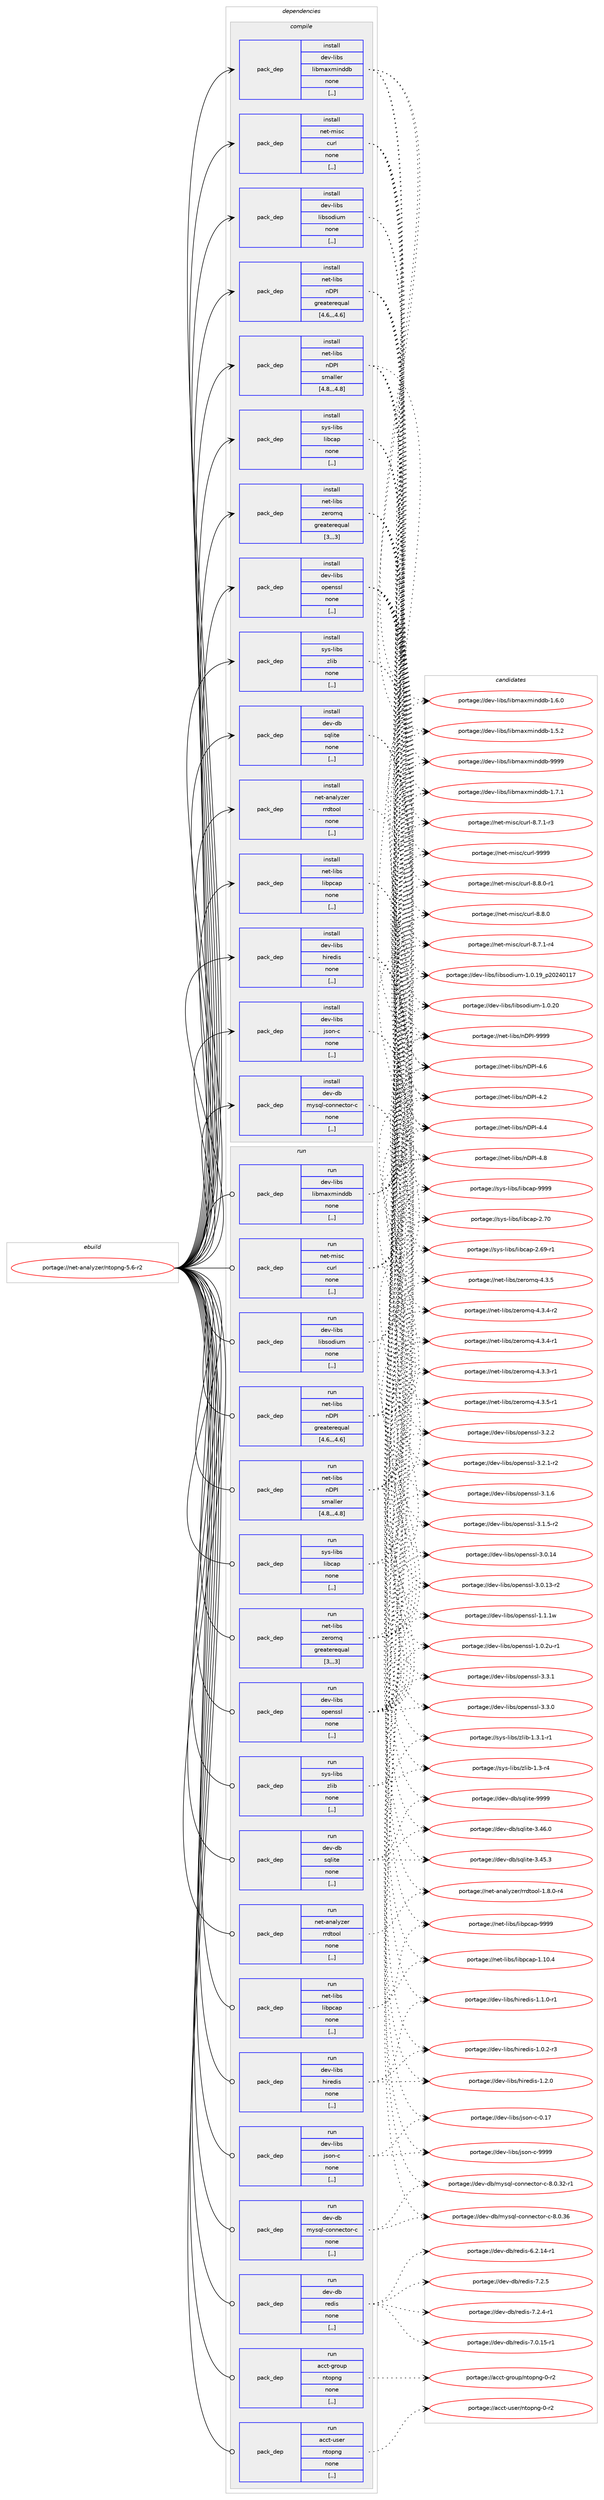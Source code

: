 digraph prolog {

# *************
# Graph options
# *************

newrank=true;
concentrate=true;
compound=true;
graph [rankdir=LR,fontname=Helvetica,fontsize=10,ranksep=1.5];#, ranksep=2.5, nodesep=0.2];
edge  [arrowhead=vee];
node  [fontname=Helvetica,fontsize=10];

# **********
# The ebuild
# **********

subgraph cluster_leftcol {
color=gray;
label=<<i>ebuild</i>>;
id [label="portage://net-analyzer/ntopng-5.6-r2", color=red, width=4, href="../net-analyzer/ntopng-5.6-r2.svg"];
}

# ****************
# The dependencies
# ****************

subgraph cluster_midcol {
color=gray;
label=<<i>dependencies</i>>;
subgraph cluster_compile {
fillcolor="#eeeeee";
style=filled;
label=<<i>compile</i>>;
subgraph pack249437 {
dependency339723 [label=<<TABLE BORDER="0" CELLBORDER="1" CELLSPACING="0" CELLPADDING="4" WIDTH="220"><TR><TD ROWSPAN="6" CELLPADDING="30">pack_dep</TD></TR><TR><TD WIDTH="110">install</TD></TR><TR><TD>dev-db</TD></TR><TR><TD>mysql-connector-c</TD></TR><TR><TD>none</TD></TR><TR><TD>[,,]</TD></TR></TABLE>>, shape=none, color=blue];
}
id:e -> dependency339723:w [weight=20,style="solid",arrowhead="vee"];
subgraph pack249438 {
dependency339724 [label=<<TABLE BORDER="0" CELLBORDER="1" CELLSPACING="0" CELLPADDING="4" WIDTH="220"><TR><TD ROWSPAN="6" CELLPADDING="30">pack_dep</TD></TR><TR><TD WIDTH="110">install</TD></TR><TR><TD>dev-db</TD></TR><TR><TD>sqlite</TD></TR><TR><TD>none</TD></TR><TR><TD>[,,]</TD></TR></TABLE>>, shape=none, color=blue];
}
id:e -> dependency339724:w [weight=20,style="solid",arrowhead="vee"];
subgraph pack249439 {
dependency339725 [label=<<TABLE BORDER="0" CELLBORDER="1" CELLSPACING="0" CELLPADDING="4" WIDTH="220"><TR><TD ROWSPAN="6" CELLPADDING="30">pack_dep</TD></TR><TR><TD WIDTH="110">install</TD></TR><TR><TD>dev-libs</TD></TR><TR><TD>hiredis</TD></TR><TR><TD>none</TD></TR><TR><TD>[,,]</TD></TR></TABLE>>, shape=none, color=blue];
}
id:e -> dependency339725:w [weight=20,style="solid",arrowhead="vee"];
subgraph pack249440 {
dependency339726 [label=<<TABLE BORDER="0" CELLBORDER="1" CELLSPACING="0" CELLPADDING="4" WIDTH="220"><TR><TD ROWSPAN="6" CELLPADDING="30">pack_dep</TD></TR><TR><TD WIDTH="110">install</TD></TR><TR><TD>dev-libs</TD></TR><TR><TD>json-c</TD></TR><TR><TD>none</TD></TR><TR><TD>[,,]</TD></TR></TABLE>>, shape=none, color=blue];
}
id:e -> dependency339726:w [weight=20,style="solid",arrowhead="vee"];
subgraph pack249441 {
dependency339727 [label=<<TABLE BORDER="0" CELLBORDER="1" CELLSPACING="0" CELLPADDING="4" WIDTH="220"><TR><TD ROWSPAN="6" CELLPADDING="30">pack_dep</TD></TR><TR><TD WIDTH="110">install</TD></TR><TR><TD>dev-libs</TD></TR><TR><TD>libmaxminddb</TD></TR><TR><TD>none</TD></TR><TR><TD>[,,]</TD></TR></TABLE>>, shape=none, color=blue];
}
id:e -> dependency339727:w [weight=20,style="solid",arrowhead="vee"];
subgraph pack249442 {
dependency339728 [label=<<TABLE BORDER="0" CELLBORDER="1" CELLSPACING="0" CELLPADDING="4" WIDTH="220"><TR><TD ROWSPAN="6" CELLPADDING="30">pack_dep</TD></TR><TR><TD WIDTH="110">install</TD></TR><TR><TD>dev-libs</TD></TR><TR><TD>libsodium</TD></TR><TR><TD>none</TD></TR><TR><TD>[,,]</TD></TR></TABLE>>, shape=none, color=blue];
}
id:e -> dependency339728:w [weight=20,style="solid",arrowhead="vee"];
subgraph pack249443 {
dependency339729 [label=<<TABLE BORDER="0" CELLBORDER="1" CELLSPACING="0" CELLPADDING="4" WIDTH="220"><TR><TD ROWSPAN="6" CELLPADDING="30">pack_dep</TD></TR><TR><TD WIDTH="110">install</TD></TR><TR><TD>dev-libs</TD></TR><TR><TD>openssl</TD></TR><TR><TD>none</TD></TR><TR><TD>[,,]</TD></TR></TABLE>>, shape=none, color=blue];
}
id:e -> dependency339729:w [weight=20,style="solid",arrowhead="vee"];
subgraph pack249444 {
dependency339730 [label=<<TABLE BORDER="0" CELLBORDER="1" CELLSPACING="0" CELLPADDING="4" WIDTH="220"><TR><TD ROWSPAN="6" CELLPADDING="30">pack_dep</TD></TR><TR><TD WIDTH="110">install</TD></TR><TR><TD>net-analyzer</TD></TR><TR><TD>rrdtool</TD></TR><TR><TD>none</TD></TR><TR><TD>[,,]</TD></TR></TABLE>>, shape=none, color=blue];
}
id:e -> dependency339730:w [weight=20,style="solid",arrowhead="vee"];
subgraph pack249445 {
dependency339731 [label=<<TABLE BORDER="0" CELLBORDER="1" CELLSPACING="0" CELLPADDING="4" WIDTH="220"><TR><TD ROWSPAN="6" CELLPADDING="30">pack_dep</TD></TR><TR><TD WIDTH="110">install</TD></TR><TR><TD>net-libs</TD></TR><TR><TD>libpcap</TD></TR><TR><TD>none</TD></TR><TR><TD>[,,]</TD></TR></TABLE>>, shape=none, color=blue];
}
id:e -> dependency339731:w [weight=20,style="solid",arrowhead="vee"];
subgraph pack249446 {
dependency339732 [label=<<TABLE BORDER="0" CELLBORDER="1" CELLSPACING="0" CELLPADDING="4" WIDTH="220"><TR><TD ROWSPAN="6" CELLPADDING="30">pack_dep</TD></TR><TR><TD WIDTH="110">install</TD></TR><TR><TD>net-libs</TD></TR><TR><TD>nDPI</TD></TR><TR><TD>greaterequal</TD></TR><TR><TD>[4.6,,,4.6]</TD></TR></TABLE>>, shape=none, color=blue];
}
id:e -> dependency339732:w [weight=20,style="solid",arrowhead="vee"];
subgraph pack249447 {
dependency339733 [label=<<TABLE BORDER="0" CELLBORDER="1" CELLSPACING="0" CELLPADDING="4" WIDTH="220"><TR><TD ROWSPAN="6" CELLPADDING="30">pack_dep</TD></TR><TR><TD WIDTH="110">install</TD></TR><TR><TD>net-libs</TD></TR><TR><TD>nDPI</TD></TR><TR><TD>smaller</TD></TR><TR><TD>[4.8,,,4.8]</TD></TR></TABLE>>, shape=none, color=blue];
}
id:e -> dependency339733:w [weight=20,style="solid",arrowhead="vee"];
subgraph pack249448 {
dependency339734 [label=<<TABLE BORDER="0" CELLBORDER="1" CELLSPACING="0" CELLPADDING="4" WIDTH="220"><TR><TD ROWSPAN="6" CELLPADDING="30">pack_dep</TD></TR><TR><TD WIDTH="110">install</TD></TR><TR><TD>net-libs</TD></TR><TR><TD>zeromq</TD></TR><TR><TD>greaterequal</TD></TR><TR><TD>[3,,,3]</TD></TR></TABLE>>, shape=none, color=blue];
}
id:e -> dependency339734:w [weight=20,style="solid",arrowhead="vee"];
subgraph pack249449 {
dependency339735 [label=<<TABLE BORDER="0" CELLBORDER="1" CELLSPACING="0" CELLPADDING="4" WIDTH="220"><TR><TD ROWSPAN="6" CELLPADDING="30">pack_dep</TD></TR><TR><TD WIDTH="110">install</TD></TR><TR><TD>net-misc</TD></TR><TR><TD>curl</TD></TR><TR><TD>none</TD></TR><TR><TD>[,,]</TD></TR></TABLE>>, shape=none, color=blue];
}
id:e -> dependency339735:w [weight=20,style="solid",arrowhead="vee"];
subgraph pack249450 {
dependency339736 [label=<<TABLE BORDER="0" CELLBORDER="1" CELLSPACING="0" CELLPADDING="4" WIDTH="220"><TR><TD ROWSPAN="6" CELLPADDING="30">pack_dep</TD></TR><TR><TD WIDTH="110">install</TD></TR><TR><TD>sys-libs</TD></TR><TR><TD>libcap</TD></TR><TR><TD>none</TD></TR><TR><TD>[,,]</TD></TR></TABLE>>, shape=none, color=blue];
}
id:e -> dependency339736:w [weight=20,style="solid",arrowhead="vee"];
subgraph pack249451 {
dependency339737 [label=<<TABLE BORDER="0" CELLBORDER="1" CELLSPACING="0" CELLPADDING="4" WIDTH="220"><TR><TD ROWSPAN="6" CELLPADDING="30">pack_dep</TD></TR><TR><TD WIDTH="110">install</TD></TR><TR><TD>sys-libs</TD></TR><TR><TD>zlib</TD></TR><TR><TD>none</TD></TR><TR><TD>[,,]</TD></TR></TABLE>>, shape=none, color=blue];
}
id:e -> dependency339737:w [weight=20,style="solid",arrowhead="vee"];
}
subgraph cluster_compileandrun {
fillcolor="#eeeeee";
style=filled;
label=<<i>compile and run</i>>;
}
subgraph cluster_run {
fillcolor="#eeeeee";
style=filled;
label=<<i>run</i>>;
subgraph pack249452 {
dependency339738 [label=<<TABLE BORDER="0" CELLBORDER="1" CELLSPACING="0" CELLPADDING="4" WIDTH="220"><TR><TD ROWSPAN="6" CELLPADDING="30">pack_dep</TD></TR><TR><TD WIDTH="110">run</TD></TR><TR><TD>acct-group</TD></TR><TR><TD>ntopng</TD></TR><TR><TD>none</TD></TR><TR><TD>[,,]</TD></TR></TABLE>>, shape=none, color=blue];
}
id:e -> dependency339738:w [weight=20,style="solid",arrowhead="odot"];
subgraph pack249453 {
dependency339739 [label=<<TABLE BORDER="0" CELLBORDER="1" CELLSPACING="0" CELLPADDING="4" WIDTH="220"><TR><TD ROWSPAN="6" CELLPADDING="30">pack_dep</TD></TR><TR><TD WIDTH="110">run</TD></TR><TR><TD>acct-user</TD></TR><TR><TD>ntopng</TD></TR><TR><TD>none</TD></TR><TR><TD>[,,]</TD></TR></TABLE>>, shape=none, color=blue];
}
id:e -> dependency339739:w [weight=20,style="solid",arrowhead="odot"];
subgraph pack249454 {
dependency339740 [label=<<TABLE BORDER="0" CELLBORDER="1" CELLSPACING="0" CELLPADDING="4" WIDTH="220"><TR><TD ROWSPAN="6" CELLPADDING="30">pack_dep</TD></TR><TR><TD WIDTH="110">run</TD></TR><TR><TD>dev-db</TD></TR><TR><TD>mysql-connector-c</TD></TR><TR><TD>none</TD></TR><TR><TD>[,,]</TD></TR></TABLE>>, shape=none, color=blue];
}
id:e -> dependency339740:w [weight=20,style="solid",arrowhead="odot"];
subgraph pack249455 {
dependency339741 [label=<<TABLE BORDER="0" CELLBORDER="1" CELLSPACING="0" CELLPADDING="4" WIDTH="220"><TR><TD ROWSPAN="6" CELLPADDING="30">pack_dep</TD></TR><TR><TD WIDTH="110">run</TD></TR><TR><TD>dev-db</TD></TR><TR><TD>redis</TD></TR><TR><TD>none</TD></TR><TR><TD>[,,]</TD></TR></TABLE>>, shape=none, color=blue];
}
id:e -> dependency339741:w [weight=20,style="solid",arrowhead="odot"];
subgraph pack249456 {
dependency339742 [label=<<TABLE BORDER="0" CELLBORDER="1" CELLSPACING="0" CELLPADDING="4" WIDTH="220"><TR><TD ROWSPAN="6" CELLPADDING="30">pack_dep</TD></TR><TR><TD WIDTH="110">run</TD></TR><TR><TD>dev-db</TD></TR><TR><TD>sqlite</TD></TR><TR><TD>none</TD></TR><TR><TD>[,,]</TD></TR></TABLE>>, shape=none, color=blue];
}
id:e -> dependency339742:w [weight=20,style="solid",arrowhead="odot"];
subgraph pack249457 {
dependency339743 [label=<<TABLE BORDER="0" CELLBORDER="1" CELLSPACING="0" CELLPADDING="4" WIDTH="220"><TR><TD ROWSPAN="6" CELLPADDING="30">pack_dep</TD></TR><TR><TD WIDTH="110">run</TD></TR><TR><TD>dev-libs</TD></TR><TR><TD>hiredis</TD></TR><TR><TD>none</TD></TR><TR><TD>[,,]</TD></TR></TABLE>>, shape=none, color=blue];
}
id:e -> dependency339743:w [weight=20,style="solid",arrowhead="odot"];
subgraph pack249458 {
dependency339744 [label=<<TABLE BORDER="0" CELLBORDER="1" CELLSPACING="0" CELLPADDING="4" WIDTH="220"><TR><TD ROWSPAN="6" CELLPADDING="30">pack_dep</TD></TR><TR><TD WIDTH="110">run</TD></TR><TR><TD>dev-libs</TD></TR><TR><TD>json-c</TD></TR><TR><TD>none</TD></TR><TR><TD>[,,]</TD></TR></TABLE>>, shape=none, color=blue];
}
id:e -> dependency339744:w [weight=20,style="solid",arrowhead="odot"];
subgraph pack249459 {
dependency339745 [label=<<TABLE BORDER="0" CELLBORDER="1" CELLSPACING="0" CELLPADDING="4" WIDTH="220"><TR><TD ROWSPAN="6" CELLPADDING="30">pack_dep</TD></TR><TR><TD WIDTH="110">run</TD></TR><TR><TD>dev-libs</TD></TR><TR><TD>libmaxminddb</TD></TR><TR><TD>none</TD></TR><TR><TD>[,,]</TD></TR></TABLE>>, shape=none, color=blue];
}
id:e -> dependency339745:w [weight=20,style="solid",arrowhead="odot"];
subgraph pack249460 {
dependency339746 [label=<<TABLE BORDER="0" CELLBORDER="1" CELLSPACING="0" CELLPADDING="4" WIDTH="220"><TR><TD ROWSPAN="6" CELLPADDING="30">pack_dep</TD></TR><TR><TD WIDTH="110">run</TD></TR><TR><TD>dev-libs</TD></TR><TR><TD>libsodium</TD></TR><TR><TD>none</TD></TR><TR><TD>[,,]</TD></TR></TABLE>>, shape=none, color=blue];
}
id:e -> dependency339746:w [weight=20,style="solid",arrowhead="odot"];
subgraph pack249461 {
dependency339747 [label=<<TABLE BORDER="0" CELLBORDER="1" CELLSPACING="0" CELLPADDING="4" WIDTH="220"><TR><TD ROWSPAN="6" CELLPADDING="30">pack_dep</TD></TR><TR><TD WIDTH="110">run</TD></TR><TR><TD>dev-libs</TD></TR><TR><TD>openssl</TD></TR><TR><TD>none</TD></TR><TR><TD>[,,]</TD></TR></TABLE>>, shape=none, color=blue];
}
id:e -> dependency339747:w [weight=20,style="solid",arrowhead="odot"];
subgraph pack249462 {
dependency339748 [label=<<TABLE BORDER="0" CELLBORDER="1" CELLSPACING="0" CELLPADDING="4" WIDTH="220"><TR><TD ROWSPAN="6" CELLPADDING="30">pack_dep</TD></TR><TR><TD WIDTH="110">run</TD></TR><TR><TD>net-analyzer</TD></TR><TR><TD>rrdtool</TD></TR><TR><TD>none</TD></TR><TR><TD>[,,]</TD></TR></TABLE>>, shape=none, color=blue];
}
id:e -> dependency339748:w [weight=20,style="solid",arrowhead="odot"];
subgraph pack249463 {
dependency339749 [label=<<TABLE BORDER="0" CELLBORDER="1" CELLSPACING="0" CELLPADDING="4" WIDTH="220"><TR><TD ROWSPAN="6" CELLPADDING="30">pack_dep</TD></TR><TR><TD WIDTH="110">run</TD></TR><TR><TD>net-libs</TD></TR><TR><TD>libpcap</TD></TR><TR><TD>none</TD></TR><TR><TD>[,,]</TD></TR></TABLE>>, shape=none, color=blue];
}
id:e -> dependency339749:w [weight=20,style="solid",arrowhead="odot"];
subgraph pack249464 {
dependency339750 [label=<<TABLE BORDER="0" CELLBORDER="1" CELLSPACING="0" CELLPADDING="4" WIDTH="220"><TR><TD ROWSPAN="6" CELLPADDING="30">pack_dep</TD></TR><TR><TD WIDTH="110">run</TD></TR><TR><TD>net-libs</TD></TR><TR><TD>nDPI</TD></TR><TR><TD>greaterequal</TD></TR><TR><TD>[4.6,,,4.6]</TD></TR></TABLE>>, shape=none, color=blue];
}
id:e -> dependency339750:w [weight=20,style="solid",arrowhead="odot"];
subgraph pack249465 {
dependency339751 [label=<<TABLE BORDER="0" CELLBORDER="1" CELLSPACING="0" CELLPADDING="4" WIDTH="220"><TR><TD ROWSPAN="6" CELLPADDING="30">pack_dep</TD></TR><TR><TD WIDTH="110">run</TD></TR><TR><TD>net-libs</TD></TR><TR><TD>nDPI</TD></TR><TR><TD>smaller</TD></TR><TR><TD>[4.8,,,4.8]</TD></TR></TABLE>>, shape=none, color=blue];
}
id:e -> dependency339751:w [weight=20,style="solid",arrowhead="odot"];
subgraph pack249466 {
dependency339752 [label=<<TABLE BORDER="0" CELLBORDER="1" CELLSPACING="0" CELLPADDING="4" WIDTH="220"><TR><TD ROWSPAN="6" CELLPADDING="30">pack_dep</TD></TR><TR><TD WIDTH="110">run</TD></TR><TR><TD>net-libs</TD></TR><TR><TD>zeromq</TD></TR><TR><TD>greaterequal</TD></TR><TR><TD>[3,,,3]</TD></TR></TABLE>>, shape=none, color=blue];
}
id:e -> dependency339752:w [weight=20,style="solid",arrowhead="odot"];
subgraph pack249467 {
dependency339753 [label=<<TABLE BORDER="0" CELLBORDER="1" CELLSPACING="0" CELLPADDING="4" WIDTH="220"><TR><TD ROWSPAN="6" CELLPADDING="30">pack_dep</TD></TR><TR><TD WIDTH="110">run</TD></TR><TR><TD>net-misc</TD></TR><TR><TD>curl</TD></TR><TR><TD>none</TD></TR><TR><TD>[,,]</TD></TR></TABLE>>, shape=none, color=blue];
}
id:e -> dependency339753:w [weight=20,style="solid",arrowhead="odot"];
subgraph pack249468 {
dependency339754 [label=<<TABLE BORDER="0" CELLBORDER="1" CELLSPACING="0" CELLPADDING="4" WIDTH="220"><TR><TD ROWSPAN="6" CELLPADDING="30">pack_dep</TD></TR><TR><TD WIDTH="110">run</TD></TR><TR><TD>sys-libs</TD></TR><TR><TD>libcap</TD></TR><TR><TD>none</TD></TR><TR><TD>[,,]</TD></TR></TABLE>>, shape=none, color=blue];
}
id:e -> dependency339754:w [weight=20,style="solid",arrowhead="odot"];
subgraph pack249469 {
dependency339755 [label=<<TABLE BORDER="0" CELLBORDER="1" CELLSPACING="0" CELLPADDING="4" WIDTH="220"><TR><TD ROWSPAN="6" CELLPADDING="30">pack_dep</TD></TR><TR><TD WIDTH="110">run</TD></TR><TR><TD>sys-libs</TD></TR><TR><TD>zlib</TD></TR><TR><TD>none</TD></TR><TR><TD>[,,]</TD></TR></TABLE>>, shape=none, color=blue];
}
id:e -> dependency339755:w [weight=20,style="solid",arrowhead="odot"];
}
}

# **************
# The candidates
# **************

subgraph cluster_choices {
rank=same;
color=gray;
label=<<i>candidates</i>>;

subgraph choice249437 {
color=black;
nodesep=1;
choice100101118451009847109121115113108459911111011010199116111114459945564648465154 [label="portage://dev-db/mysql-connector-c-8.0.36", color=red, width=4,href="../dev-db/mysql-connector-c-8.0.36.svg"];
choice1001011184510098471091211151131084599111110110101991161111144599455646484651504511449 [label="portage://dev-db/mysql-connector-c-8.0.32-r1", color=red, width=4,href="../dev-db/mysql-connector-c-8.0.32-r1.svg"];
dependency339723:e -> choice100101118451009847109121115113108459911111011010199116111114459945564648465154:w [style=dotted,weight="100"];
dependency339723:e -> choice1001011184510098471091211151131084599111110110101991161111144599455646484651504511449:w [style=dotted,weight="100"];
}
subgraph choice249438 {
color=black;
nodesep=1;
choice1001011184510098471151131081051161014557575757 [label="portage://dev-db/sqlite-9999", color=red, width=4,href="../dev-db/sqlite-9999.svg"];
choice10010111845100984711511310810511610145514652544648 [label="portage://dev-db/sqlite-3.46.0", color=red, width=4,href="../dev-db/sqlite-3.46.0.svg"];
choice10010111845100984711511310810511610145514652534651 [label="portage://dev-db/sqlite-3.45.3", color=red, width=4,href="../dev-db/sqlite-3.45.3.svg"];
dependency339724:e -> choice1001011184510098471151131081051161014557575757:w [style=dotted,weight="100"];
dependency339724:e -> choice10010111845100984711511310810511610145514652544648:w [style=dotted,weight="100"];
dependency339724:e -> choice10010111845100984711511310810511610145514652534651:w [style=dotted,weight="100"];
}
subgraph choice249439 {
color=black;
nodesep=1;
choice100101118451081059811547104105114101100105115454946504648 [label="portage://dev-libs/hiredis-1.2.0", color=red, width=4,href="../dev-libs/hiredis-1.2.0.svg"];
choice1001011184510810598115471041051141011001051154549464946484511449 [label="portage://dev-libs/hiredis-1.1.0-r1", color=red, width=4,href="../dev-libs/hiredis-1.1.0-r1.svg"];
choice1001011184510810598115471041051141011001051154549464846504511451 [label="portage://dev-libs/hiredis-1.0.2-r3", color=red, width=4,href="../dev-libs/hiredis-1.0.2-r3.svg"];
dependency339725:e -> choice100101118451081059811547104105114101100105115454946504648:w [style=dotted,weight="100"];
dependency339725:e -> choice1001011184510810598115471041051141011001051154549464946484511449:w [style=dotted,weight="100"];
dependency339725:e -> choice1001011184510810598115471041051141011001051154549464846504511451:w [style=dotted,weight="100"];
}
subgraph choice249440 {
color=black;
nodesep=1;
choice10010111845108105981154710611511111045994557575757 [label="portage://dev-libs/json-c-9999", color=red, width=4,href="../dev-libs/json-c-9999.svg"];
choice10010111845108105981154710611511111045994548464955 [label="portage://dev-libs/json-c-0.17", color=red, width=4,href="../dev-libs/json-c-0.17.svg"];
dependency339726:e -> choice10010111845108105981154710611511111045994557575757:w [style=dotted,weight="100"];
dependency339726:e -> choice10010111845108105981154710611511111045994548464955:w [style=dotted,weight="100"];
}
subgraph choice249441 {
color=black;
nodesep=1;
choice1001011184510810598115471081059810997120109105110100100984557575757 [label="portage://dev-libs/libmaxminddb-9999", color=red, width=4,href="../dev-libs/libmaxminddb-9999.svg"];
choice100101118451081059811547108105981099712010910511010010098454946554649 [label="portage://dev-libs/libmaxminddb-1.7.1", color=red, width=4,href="../dev-libs/libmaxminddb-1.7.1.svg"];
choice100101118451081059811547108105981099712010910511010010098454946544648 [label="portage://dev-libs/libmaxminddb-1.6.0", color=red, width=4,href="../dev-libs/libmaxminddb-1.6.0.svg"];
choice100101118451081059811547108105981099712010910511010010098454946534650 [label="portage://dev-libs/libmaxminddb-1.5.2", color=red, width=4,href="../dev-libs/libmaxminddb-1.5.2.svg"];
dependency339727:e -> choice1001011184510810598115471081059810997120109105110100100984557575757:w [style=dotted,weight="100"];
dependency339727:e -> choice100101118451081059811547108105981099712010910511010010098454946554649:w [style=dotted,weight="100"];
dependency339727:e -> choice100101118451081059811547108105981099712010910511010010098454946544648:w [style=dotted,weight="100"];
dependency339727:e -> choice100101118451081059811547108105981099712010910511010010098454946534650:w [style=dotted,weight="100"];
}
subgraph choice249442 {
color=black;
nodesep=1;
choice1001011184510810598115471081059811511110010511710945494648465048 [label="portage://dev-libs/libsodium-1.0.20", color=red, width=4,href="../dev-libs/libsodium-1.0.20.svg"];
choice1001011184510810598115471081059811511110010511710945494648464957951125048505248494955 [label="portage://dev-libs/libsodium-1.0.19_p20240117", color=red, width=4,href="../dev-libs/libsodium-1.0.19_p20240117.svg"];
dependency339728:e -> choice1001011184510810598115471081059811511110010511710945494648465048:w [style=dotted,weight="100"];
dependency339728:e -> choice1001011184510810598115471081059811511110010511710945494648464957951125048505248494955:w [style=dotted,weight="100"];
}
subgraph choice249443 {
color=black;
nodesep=1;
choice100101118451081059811547111112101110115115108455146514649 [label="portage://dev-libs/openssl-3.3.1", color=red, width=4,href="../dev-libs/openssl-3.3.1.svg"];
choice100101118451081059811547111112101110115115108455146514648 [label="portage://dev-libs/openssl-3.3.0", color=red, width=4,href="../dev-libs/openssl-3.3.0.svg"];
choice100101118451081059811547111112101110115115108455146504650 [label="portage://dev-libs/openssl-3.2.2", color=red, width=4,href="../dev-libs/openssl-3.2.2.svg"];
choice1001011184510810598115471111121011101151151084551465046494511450 [label="portage://dev-libs/openssl-3.2.1-r2", color=red, width=4,href="../dev-libs/openssl-3.2.1-r2.svg"];
choice100101118451081059811547111112101110115115108455146494654 [label="portage://dev-libs/openssl-3.1.6", color=red, width=4,href="../dev-libs/openssl-3.1.6.svg"];
choice1001011184510810598115471111121011101151151084551464946534511450 [label="portage://dev-libs/openssl-3.1.5-r2", color=red, width=4,href="../dev-libs/openssl-3.1.5-r2.svg"];
choice10010111845108105981154711111210111011511510845514648464952 [label="portage://dev-libs/openssl-3.0.14", color=red, width=4,href="../dev-libs/openssl-3.0.14.svg"];
choice100101118451081059811547111112101110115115108455146484649514511450 [label="portage://dev-libs/openssl-3.0.13-r2", color=red, width=4,href="../dev-libs/openssl-3.0.13-r2.svg"];
choice100101118451081059811547111112101110115115108454946494649119 [label="portage://dev-libs/openssl-1.1.1w", color=red, width=4,href="../dev-libs/openssl-1.1.1w.svg"];
choice1001011184510810598115471111121011101151151084549464846501174511449 [label="portage://dev-libs/openssl-1.0.2u-r1", color=red, width=4,href="../dev-libs/openssl-1.0.2u-r1.svg"];
dependency339729:e -> choice100101118451081059811547111112101110115115108455146514649:w [style=dotted,weight="100"];
dependency339729:e -> choice100101118451081059811547111112101110115115108455146514648:w [style=dotted,weight="100"];
dependency339729:e -> choice100101118451081059811547111112101110115115108455146504650:w [style=dotted,weight="100"];
dependency339729:e -> choice1001011184510810598115471111121011101151151084551465046494511450:w [style=dotted,weight="100"];
dependency339729:e -> choice100101118451081059811547111112101110115115108455146494654:w [style=dotted,weight="100"];
dependency339729:e -> choice1001011184510810598115471111121011101151151084551464946534511450:w [style=dotted,weight="100"];
dependency339729:e -> choice10010111845108105981154711111210111011511510845514648464952:w [style=dotted,weight="100"];
dependency339729:e -> choice100101118451081059811547111112101110115115108455146484649514511450:w [style=dotted,weight="100"];
dependency339729:e -> choice100101118451081059811547111112101110115115108454946494649119:w [style=dotted,weight="100"];
dependency339729:e -> choice1001011184510810598115471111121011101151151084549464846501174511449:w [style=dotted,weight="100"];
}
subgraph choice249444 {
color=black;
nodesep=1;
choice110101116459711097108121122101114471141141001161111111084549465646484511452 [label="portage://net-analyzer/rrdtool-1.8.0-r4", color=red, width=4,href="../net-analyzer/rrdtool-1.8.0-r4.svg"];
dependency339730:e -> choice110101116459711097108121122101114471141141001161111111084549465646484511452:w [style=dotted,weight="100"];
}
subgraph choice249445 {
color=black;
nodesep=1;
choice1101011164510810598115471081059811299971124557575757 [label="portage://net-libs/libpcap-9999", color=red, width=4,href="../net-libs/libpcap-9999.svg"];
choice11010111645108105981154710810598112999711245494649484652 [label="portage://net-libs/libpcap-1.10.4", color=red, width=4,href="../net-libs/libpcap-1.10.4.svg"];
dependency339731:e -> choice1101011164510810598115471081059811299971124557575757:w [style=dotted,weight="100"];
dependency339731:e -> choice11010111645108105981154710810598112999711245494649484652:w [style=dotted,weight="100"];
}
subgraph choice249446 {
color=black;
nodesep=1;
choice1101011164510810598115471106880734557575757 [label="portage://net-libs/nDPI-9999", color=red, width=4,href="../net-libs/nDPI-9999.svg"];
choice11010111645108105981154711068807345524656 [label="portage://net-libs/nDPI-4.8", color=red, width=4,href="../net-libs/nDPI-4.8.svg"];
choice11010111645108105981154711068807345524654 [label="portage://net-libs/nDPI-4.6", color=red, width=4,href="../net-libs/nDPI-4.6.svg"];
choice11010111645108105981154711068807345524652 [label="portage://net-libs/nDPI-4.4", color=red, width=4,href="../net-libs/nDPI-4.4.svg"];
choice11010111645108105981154711068807345524650 [label="portage://net-libs/nDPI-4.2", color=red, width=4,href="../net-libs/nDPI-4.2.svg"];
dependency339732:e -> choice1101011164510810598115471106880734557575757:w [style=dotted,weight="100"];
dependency339732:e -> choice11010111645108105981154711068807345524656:w [style=dotted,weight="100"];
dependency339732:e -> choice11010111645108105981154711068807345524654:w [style=dotted,weight="100"];
dependency339732:e -> choice11010111645108105981154711068807345524652:w [style=dotted,weight="100"];
dependency339732:e -> choice11010111645108105981154711068807345524650:w [style=dotted,weight="100"];
}
subgraph choice249447 {
color=black;
nodesep=1;
choice1101011164510810598115471106880734557575757 [label="portage://net-libs/nDPI-9999", color=red, width=4,href="../net-libs/nDPI-9999.svg"];
choice11010111645108105981154711068807345524656 [label="portage://net-libs/nDPI-4.8", color=red, width=4,href="../net-libs/nDPI-4.8.svg"];
choice11010111645108105981154711068807345524654 [label="portage://net-libs/nDPI-4.6", color=red, width=4,href="../net-libs/nDPI-4.6.svg"];
choice11010111645108105981154711068807345524652 [label="portage://net-libs/nDPI-4.4", color=red, width=4,href="../net-libs/nDPI-4.4.svg"];
choice11010111645108105981154711068807345524650 [label="portage://net-libs/nDPI-4.2", color=red, width=4,href="../net-libs/nDPI-4.2.svg"];
dependency339733:e -> choice1101011164510810598115471106880734557575757:w [style=dotted,weight="100"];
dependency339733:e -> choice11010111645108105981154711068807345524656:w [style=dotted,weight="100"];
dependency339733:e -> choice11010111645108105981154711068807345524654:w [style=dotted,weight="100"];
dependency339733:e -> choice11010111645108105981154711068807345524652:w [style=dotted,weight="100"];
dependency339733:e -> choice11010111645108105981154711068807345524650:w [style=dotted,weight="100"];
}
subgraph choice249448 {
color=black;
nodesep=1;
choice1101011164510810598115471221011141111091134552465146534511449 [label="portage://net-libs/zeromq-4.3.5-r1", color=red, width=4,href="../net-libs/zeromq-4.3.5-r1.svg"];
choice110101116451081059811547122101114111109113455246514653 [label="portage://net-libs/zeromq-4.3.5", color=red, width=4,href="../net-libs/zeromq-4.3.5.svg"];
choice1101011164510810598115471221011141111091134552465146524511450 [label="portage://net-libs/zeromq-4.3.4-r2", color=red, width=4,href="../net-libs/zeromq-4.3.4-r2.svg"];
choice1101011164510810598115471221011141111091134552465146524511449 [label="portage://net-libs/zeromq-4.3.4-r1", color=red, width=4,href="../net-libs/zeromq-4.3.4-r1.svg"];
choice1101011164510810598115471221011141111091134552465146514511449 [label="portage://net-libs/zeromq-4.3.3-r1", color=red, width=4,href="../net-libs/zeromq-4.3.3-r1.svg"];
dependency339734:e -> choice1101011164510810598115471221011141111091134552465146534511449:w [style=dotted,weight="100"];
dependency339734:e -> choice110101116451081059811547122101114111109113455246514653:w [style=dotted,weight="100"];
dependency339734:e -> choice1101011164510810598115471221011141111091134552465146524511450:w [style=dotted,weight="100"];
dependency339734:e -> choice1101011164510810598115471221011141111091134552465146524511449:w [style=dotted,weight="100"];
dependency339734:e -> choice1101011164510810598115471221011141111091134552465146514511449:w [style=dotted,weight="100"];
}
subgraph choice249449 {
color=black;
nodesep=1;
choice110101116451091051159947991171141084557575757 [label="portage://net-misc/curl-9999", color=red, width=4,href="../net-misc/curl-9999.svg"];
choice110101116451091051159947991171141084556465646484511449 [label="portage://net-misc/curl-8.8.0-r1", color=red, width=4,href="../net-misc/curl-8.8.0-r1.svg"];
choice11010111645109105115994799117114108455646564648 [label="portage://net-misc/curl-8.8.0", color=red, width=4,href="../net-misc/curl-8.8.0.svg"];
choice110101116451091051159947991171141084556465546494511452 [label="portage://net-misc/curl-8.7.1-r4", color=red, width=4,href="../net-misc/curl-8.7.1-r4.svg"];
choice110101116451091051159947991171141084556465546494511451 [label="portage://net-misc/curl-8.7.1-r3", color=red, width=4,href="../net-misc/curl-8.7.1-r3.svg"];
dependency339735:e -> choice110101116451091051159947991171141084557575757:w [style=dotted,weight="100"];
dependency339735:e -> choice110101116451091051159947991171141084556465646484511449:w [style=dotted,weight="100"];
dependency339735:e -> choice11010111645109105115994799117114108455646564648:w [style=dotted,weight="100"];
dependency339735:e -> choice110101116451091051159947991171141084556465546494511452:w [style=dotted,weight="100"];
dependency339735:e -> choice110101116451091051159947991171141084556465546494511451:w [style=dotted,weight="100"];
}
subgraph choice249450 {
color=black;
nodesep=1;
choice1151211154510810598115471081059899971124557575757 [label="portage://sys-libs/libcap-9999", color=red, width=4,href="../sys-libs/libcap-9999.svg"];
choice1151211154510810598115471081059899971124550465548 [label="portage://sys-libs/libcap-2.70", color=red, width=4,href="../sys-libs/libcap-2.70.svg"];
choice11512111545108105981154710810598999711245504654574511449 [label="portage://sys-libs/libcap-2.69-r1", color=red, width=4,href="../sys-libs/libcap-2.69-r1.svg"];
dependency339736:e -> choice1151211154510810598115471081059899971124557575757:w [style=dotted,weight="100"];
dependency339736:e -> choice1151211154510810598115471081059899971124550465548:w [style=dotted,weight="100"];
dependency339736:e -> choice11512111545108105981154710810598999711245504654574511449:w [style=dotted,weight="100"];
}
subgraph choice249451 {
color=black;
nodesep=1;
choice115121115451081059811547122108105984549465146494511449 [label="portage://sys-libs/zlib-1.3.1-r1", color=red, width=4,href="../sys-libs/zlib-1.3.1-r1.svg"];
choice11512111545108105981154712210810598454946514511452 [label="portage://sys-libs/zlib-1.3-r4", color=red, width=4,href="../sys-libs/zlib-1.3-r4.svg"];
dependency339737:e -> choice115121115451081059811547122108105984549465146494511449:w [style=dotted,weight="100"];
dependency339737:e -> choice11512111545108105981154712210810598454946514511452:w [style=dotted,weight="100"];
}
subgraph choice249452 {
color=black;
nodesep=1;
choice979999116451031141111171124711011611111211010345484511450 [label="portage://acct-group/ntopng-0-r2", color=red, width=4,href="../acct-group/ntopng-0-r2.svg"];
dependency339738:e -> choice979999116451031141111171124711011611111211010345484511450:w [style=dotted,weight="100"];
}
subgraph choice249453 {
color=black;
nodesep=1;
choice979999116451171151011144711011611111211010345484511450 [label="portage://acct-user/ntopng-0-r2", color=red, width=4,href="../acct-user/ntopng-0-r2.svg"];
dependency339739:e -> choice979999116451171151011144711011611111211010345484511450:w [style=dotted,weight="100"];
}
subgraph choice249454 {
color=black;
nodesep=1;
choice100101118451009847109121115113108459911111011010199116111114459945564648465154 [label="portage://dev-db/mysql-connector-c-8.0.36", color=red, width=4,href="../dev-db/mysql-connector-c-8.0.36.svg"];
choice1001011184510098471091211151131084599111110110101991161111144599455646484651504511449 [label="portage://dev-db/mysql-connector-c-8.0.32-r1", color=red, width=4,href="../dev-db/mysql-connector-c-8.0.32-r1.svg"];
dependency339740:e -> choice100101118451009847109121115113108459911111011010199116111114459945564648465154:w [style=dotted,weight="100"];
dependency339740:e -> choice1001011184510098471091211151131084599111110110101991161111144599455646484651504511449:w [style=dotted,weight="100"];
}
subgraph choice249455 {
color=black;
nodesep=1;
choice100101118451009847114101100105115455546504653 [label="portage://dev-db/redis-7.2.5", color=red, width=4,href="../dev-db/redis-7.2.5.svg"];
choice1001011184510098471141011001051154555465046524511449 [label="portage://dev-db/redis-7.2.4-r1", color=red, width=4,href="../dev-db/redis-7.2.4-r1.svg"];
choice100101118451009847114101100105115455546484649534511449 [label="portage://dev-db/redis-7.0.15-r1", color=red, width=4,href="../dev-db/redis-7.0.15-r1.svg"];
choice100101118451009847114101100105115455446504649524511449 [label="portage://dev-db/redis-6.2.14-r1", color=red, width=4,href="../dev-db/redis-6.2.14-r1.svg"];
dependency339741:e -> choice100101118451009847114101100105115455546504653:w [style=dotted,weight="100"];
dependency339741:e -> choice1001011184510098471141011001051154555465046524511449:w [style=dotted,weight="100"];
dependency339741:e -> choice100101118451009847114101100105115455546484649534511449:w [style=dotted,weight="100"];
dependency339741:e -> choice100101118451009847114101100105115455446504649524511449:w [style=dotted,weight="100"];
}
subgraph choice249456 {
color=black;
nodesep=1;
choice1001011184510098471151131081051161014557575757 [label="portage://dev-db/sqlite-9999", color=red, width=4,href="../dev-db/sqlite-9999.svg"];
choice10010111845100984711511310810511610145514652544648 [label="portage://dev-db/sqlite-3.46.0", color=red, width=4,href="../dev-db/sqlite-3.46.0.svg"];
choice10010111845100984711511310810511610145514652534651 [label="portage://dev-db/sqlite-3.45.3", color=red, width=4,href="../dev-db/sqlite-3.45.3.svg"];
dependency339742:e -> choice1001011184510098471151131081051161014557575757:w [style=dotted,weight="100"];
dependency339742:e -> choice10010111845100984711511310810511610145514652544648:w [style=dotted,weight="100"];
dependency339742:e -> choice10010111845100984711511310810511610145514652534651:w [style=dotted,weight="100"];
}
subgraph choice249457 {
color=black;
nodesep=1;
choice100101118451081059811547104105114101100105115454946504648 [label="portage://dev-libs/hiredis-1.2.0", color=red, width=4,href="../dev-libs/hiredis-1.2.0.svg"];
choice1001011184510810598115471041051141011001051154549464946484511449 [label="portage://dev-libs/hiredis-1.1.0-r1", color=red, width=4,href="../dev-libs/hiredis-1.1.0-r1.svg"];
choice1001011184510810598115471041051141011001051154549464846504511451 [label="portage://dev-libs/hiredis-1.0.2-r3", color=red, width=4,href="../dev-libs/hiredis-1.0.2-r3.svg"];
dependency339743:e -> choice100101118451081059811547104105114101100105115454946504648:w [style=dotted,weight="100"];
dependency339743:e -> choice1001011184510810598115471041051141011001051154549464946484511449:w [style=dotted,weight="100"];
dependency339743:e -> choice1001011184510810598115471041051141011001051154549464846504511451:w [style=dotted,weight="100"];
}
subgraph choice249458 {
color=black;
nodesep=1;
choice10010111845108105981154710611511111045994557575757 [label="portage://dev-libs/json-c-9999", color=red, width=4,href="../dev-libs/json-c-9999.svg"];
choice10010111845108105981154710611511111045994548464955 [label="portage://dev-libs/json-c-0.17", color=red, width=4,href="../dev-libs/json-c-0.17.svg"];
dependency339744:e -> choice10010111845108105981154710611511111045994557575757:w [style=dotted,weight="100"];
dependency339744:e -> choice10010111845108105981154710611511111045994548464955:w [style=dotted,weight="100"];
}
subgraph choice249459 {
color=black;
nodesep=1;
choice1001011184510810598115471081059810997120109105110100100984557575757 [label="portage://dev-libs/libmaxminddb-9999", color=red, width=4,href="../dev-libs/libmaxminddb-9999.svg"];
choice100101118451081059811547108105981099712010910511010010098454946554649 [label="portage://dev-libs/libmaxminddb-1.7.1", color=red, width=4,href="../dev-libs/libmaxminddb-1.7.1.svg"];
choice100101118451081059811547108105981099712010910511010010098454946544648 [label="portage://dev-libs/libmaxminddb-1.6.0", color=red, width=4,href="../dev-libs/libmaxminddb-1.6.0.svg"];
choice100101118451081059811547108105981099712010910511010010098454946534650 [label="portage://dev-libs/libmaxminddb-1.5.2", color=red, width=4,href="../dev-libs/libmaxminddb-1.5.2.svg"];
dependency339745:e -> choice1001011184510810598115471081059810997120109105110100100984557575757:w [style=dotted,weight="100"];
dependency339745:e -> choice100101118451081059811547108105981099712010910511010010098454946554649:w [style=dotted,weight="100"];
dependency339745:e -> choice100101118451081059811547108105981099712010910511010010098454946544648:w [style=dotted,weight="100"];
dependency339745:e -> choice100101118451081059811547108105981099712010910511010010098454946534650:w [style=dotted,weight="100"];
}
subgraph choice249460 {
color=black;
nodesep=1;
choice1001011184510810598115471081059811511110010511710945494648465048 [label="portage://dev-libs/libsodium-1.0.20", color=red, width=4,href="../dev-libs/libsodium-1.0.20.svg"];
choice1001011184510810598115471081059811511110010511710945494648464957951125048505248494955 [label="portage://dev-libs/libsodium-1.0.19_p20240117", color=red, width=4,href="../dev-libs/libsodium-1.0.19_p20240117.svg"];
dependency339746:e -> choice1001011184510810598115471081059811511110010511710945494648465048:w [style=dotted,weight="100"];
dependency339746:e -> choice1001011184510810598115471081059811511110010511710945494648464957951125048505248494955:w [style=dotted,weight="100"];
}
subgraph choice249461 {
color=black;
nodesep=1;
choice100101118451081059811547111112101110115115108455146514649 [label="portage://dev-libs/openssl-3.3.1", color=red, width=4,href="../dev-libs/openssl-3.3.1.svg"];
choice100101118451081059811547111112101110115115108455146514648 [label="portage://dev-libs/openssl-3.3.0", color=red, width=4,href="../dev-libs/openssl-3.3.0.svg"];
choice100101118451081059811547111112101110115115108455146504650 [label="portage://dev-libs/openssl-3.2.2", color=red, width=4,href="../dev-libs/openssl-3.2.2.svg"];
choice1001011184510810598115471111121011101151151084551465046494511450 [label="portage://dev-libs/openssl-3.2.1-r2", color=red, width=4,href="../dev-libs/openssl-3.2.1-r2.svg"];
choice100101118451081059811547111112101110115115108455146494654 [label="portage://dev-libs/openssl-3.1.6", color=red, width=4,href="../dev-libs/openssl-3.1.6.svg"];
choice1001011184510810598115471111121011101151151084551464946534511450 [label="portage://dev-libs/openssl-3.1.5-r2", color=red, width=4,href="../dev-libs/openssl-3.1.5-r2.svg"];
choice10010111845108105981154711111210111011511510845514648464952 [label="portage://dev-libs/openssl-3.0.14", color=red, width=4,href="../dev-libs/openssl-3.0.14.svg"];
choice100101118451081059811547111112101110115115108455146484649514511450 [label="portage://dev-libs/openssl-3.0.13-r2", color=red, width=4,href="../dev-libs/openssl-3.0.13-r2.svg"];
choice100101118451081059811547111112101110115115108454946494649119 [label="portage://dev-libs/openssl-1.1.1w", color=red, width=4,href="../dev-libs/openssl-1.1.1w.svg"];
choice1001011184510810598115471111121011101151151084549464846501174511449 [label="portage://dev-libs/openssl-1.0.2u-r1", color=red, width=4,href="../dev-libs/openssl-1.0.2u-r1.svg"];
dependency339747:e -> choice100101118451081059811547111112101110115115108455146514649:w [style=dotted,weight="100"];
dependency339747:e -> choice100101118451081059811547111112101110115115108455146514648:w [style=dotted,weight="100"];
dependency339747:e -> choice100101118451081059811547111112101110115115108455146504650:w [style=dotted,weight="100"];
dependency339747:e -> choice1001011184510810598115471111121011101151151084551465046494511450:w [style=dotted,weight="100"];
dependency339747:e -> choice100101118451081059811547111112101110115115108455146494654:w [style=dotted,weight="100"];
dependency339747:e -> choice1001011184510810598115471111121011101151151084551464946534511450:w [style=dotted,weight="100"];
dependency339747:e -> choice10010111845108105981154711111210111011511510845514648464952:w [style=dotted,weight="100"];
dependency339747:e -> choice100101118451081059811547111112101110115115108455146484649514511450:w [style=dotted,weight="100"];
dependency339747:e -> choice100101118451081059811547111112101110115115108454946494649119:w [style=dotted,weight="100"];
dependency339747:e -> choice1001011184510810598115471111121011101151151084549464846501174511449:w [style=dotted,weight="100"];
}
subgraph choice249462 {
color=black;
nodesep=1;
choice110101116459711097108121122101114471141141001161111111084549465646484511452 [label="portage://net-analyzer/rrdtool-1.8.0-r4", color=red, width=4,href="../net-analyzer/rrdtool-1.8.0-r4.svg"];
dependency339748:e -> choice110101116459711097108121122101114471141141001161111111084549465646484511452:w [style=dotted,weight="100"];
}
subgraph choice249463 {
color=black;
nodesep=1;
choice1101011164510810598115471081059811299971124557575757 [label="portage://net-libs/libpcap-9999", color=red, width=4,href="../net-libs/libpcap-9999.svg"];
choice11010111645108105981154710810598112999711245494649484652 [label="portage://net-libs/libpcap-1.10.4", color=red, width=4,href="../net-libs/libpcap-1.10.4.svg"];
dependency339749:e -> choice1101011164510810598115471081059811299971124557575757:w [style=dotted,weight="100"];
dependency339749:e -> choice11010111645108105981154710810598112999711245494649484652:w [style=dotted,weight="100"];
}
subgraph choice249464 {
color=black;
nodesep=1;
choice1101011164510810598115471106880734557575757 [label="portage://net-libs/nDPI-9999", color=red, width=4,href="../net-libs/nDPI-9999.svg"];
choice11010111645108105981154711068807345524656 [label="portage://net-libs/nDPI-4.8", color=red, width=4,href="../net-libs/nDPI-4.8.svg"];
choice11010111645108105981154711068807345524654 [label="portage://net-libs/nDPI-4.6", color=red, width=4,href="../net-libs/nDPI-4.6.svg"];
choice11010111645108105981154711068807345524652 [label="portage://net-libs/nDPI-4.4", color=red, width=4,href="../net-libs/nDPI-4.4.svg"];
choice11010111645108105981154711068807345524650 [label="portage://net-libs/nDPI-4.2", color=red, width=4,href="../net-libs/nDPI-4.2.svg"];
dependency339750:e -> choice1101011164510810598115471106880734557575757:w [style=dotted,weight="100"];
dependency339750:e -> choice11010111645108105981154711068807345524656:w [style=dotted,weight="100"];
dependency339750:e -> choice11010111645108105981154711068807345524654:w [style=dotted,weight="100"];
dependency339750:e -> choice11010111645108105981154711068807345524652:w [style=dotted,weight="100"];
dependency339750:e -> choice11010111645108105981154711068807345524650:w [style=dotted,weight="100"];
}
subgraph choice249465 {
color=black;
nodesep=1;
choice1101011164510810598115471106880734557575757 [label="portage://net-libs/nDPI-9999", color=red, width=4,href="../net-libs/nDPI-9999.svg"];
choice11010111645108105981154711068807345524656 [label="portage://net-libs/nDPI-4.8", color=red, width=4,href="../net-libs/nDPI-4.8.svg"];
choice11010111645108105981154711068807345524654 [label="portage://net-libs/nDPI-4.6", color=red, width=4,href="../net-libs/nDPI-4.6.svg"];
choice11010111645108105981154711068807345524652 [label="portage://net-libs/nDPI-4.4", color=red, width=4,href="../net-libs/nDPI-4.4.svg"];
choice11010111645108105981154711068807345524650 [label="portage://net-libs/nDPI-4.2", color=red, width=4,href="../net-libs/nDPI-4.2.svg"];
dependency339751:e -> choice1101011164510810598115471106880734557575757:w [style=dotted,weight="100"];
dependency339751:e -> choice11010111645108105981154711068807345524656:w [style=dotted,weight="100"];
dependency339751:e -> choice11010111645108105981154711068807345524654:w [style=dotted,weight="100"];
dependency339751:e -> choice11010111645108105981154711068807345524652:w [style=dotted,weight="100"];
dependency339751:e -> choice11010111645108105981154711068807345524650:w [style=dotted,weight="100"];
}
subgraph choice249466 {
color=black;
nodesep=1;
choice1101011164510810598115471221011141111091134552465146534511449 [label="portage://net-libs/zeromq-4.3.5-r1", color=red, width=4,href="../net-libs/zeromq-4.3.5-r1.svg"];
choice110101116451081059811547122101114111109113455246514653 [label="portage://net-libs/zeromq-4.3.5", color=red, width=4,href="../net-libs/zeromq-4.3.5.svg"];
choice1101011164510810598115471221011141111091134552465146524511450 [label="portage://net-libs/zeromq-4.3.4-r2", color=red, width=4,href="../net-libs/zeromq-4.3.4-r2.svg"];
choice1101011164510810598115471221011141111091134552465146524511449 [label="portage://net-libs/zeromq-4.3.4-r1", color=red, width=4,href="../net-libs/zeromq-4.3.4-r1.svg"];
choice1101011164510810598115471221011141111091134552465146514511449 [label="portage://net-libs/zeromq-4.3.3-r1", color=red, width=4,href="../net-libs/zeromq-4.3.3-r1.svg"];
dependency339752:e -> choice1101011164510810598115471221011141111091134552465146534511449:w [style=dotted,weight="100"];
dependency339752:e -> choice110101116451081059811547122101114111109113455246514653:w [style=dotted,weight="100"];
dependency339752:e -> choice1101011164510810598115471221011141111091134552465146524511450:w [style=dotted,weight="100"];
dependency339752:e -> choice1101011164510810598115471221011141111091134552465146524511449:w [style=dotted,weight="100"];
dependency339752:e -> choice1101011164510810598115471221011141111091134552465146514511449:w [style=dotted,weight="100"];
}
subgraph choice249467 {
color=black;
nodesep=1;
choice110101116451091051159947991171141084557575757 [label="portage://net-misc/curl-9999", color=red, width=4,href="../net-misc/curl-9999.svg"];
choice110101116451091051159947991171141084556465646484511449 [label="portage://net-misc/curl-8.8.0-r1", color=red, width=4,href="../net-misc/curl-8.8.0-r1.svg"];
choice11010111645109105115994799117114108455646564648 [label="portage://net-misc/curl-8.8.0", color=red, width=4,href="../net-misc/curl-8.8.0.svg"];
choice110101116451091051159947991171141084556465546494511452 [label="portage://net-misc/curl-8.7.1-r4", color=red, width=4,href="../net-misc/curl-8.7.1-r4.svg"];
choice110101116451091051159947991171141084556465546494511451 [label="portage://net-misc/curl-8.7.1-r3", color=red, width=4,href="../net-misc/curl-8.7.1-r3.svg"];
dependency339753:e -> choice110101116451091051159947991171141084557575757:w [style=dotted,weight="100"];
dependency339753:e -> choice110101116451091051159947991171141084556465646484511449:w [style=dotted,weight="100"];
dependency339753:e -> choice11010111645109105115994799117114108455646564648:w [style=dotted,weight="100"];
dependency339753:e -> choice110101116451091051159947991171141084556465546494511452:w [style=dotted,weight="100"];
dependency339753:e -> choice110101116451091051159947991171141084556465546494511451:w [style=dotted,weight="100"];
}
subgraph choice249468 {
color=black;
nodesep=1;
choice1151211154510810598115471081059899971124557575757 [label="portage://sys-libs/libcap-9999", color=red, width=4,href="../sys-libs/libcap-9999.svg"];
choice1151211154510810598115471081059899971124550465548 [label="portage://sys-libs/libcap-2.70", color=red, width=4,href="../sys-libs/libcap-2.70.svg"];
choice11512111545108105981154710810598999711245504654574511449 [label="portage://sys-libs/libcap-2.69-r1", color=red, width=4,href="../sys-libs/libcap-2.69-r1.svg"];
dependency339754:e -> choice1151211154510810598115471081059899971124557575757:w [style=dotted,weight="100"];
dependency339754:e -> choice1151211154510810598115471081059899971124550465548:w [style=dotted,weight="100"];
dependency339754:e -> choice11512111545108105981154710810598999711245504654574511449:w [style=dotted,weight="100"];
}
subgraph choice249469 {
color=black;
nodesep=1;
choice115121115451081059811547122108105984549465146494511449 [label="portage://sys-libs/zlib-1.3.1-r1", color=red, width=4,href="../sys-libs/zlib-1.3.1-r1.svg"];
choice11512111545108105981154712210810598454946514511452 [label="portage://sys-libs/zlib-1.3-r4", color=red, width=4,href="../sys-libs/zlib-1.3-r4.svg"];
dependency339755:e -> choice115121115451081059811547122108105984549465146494511449:w [style=dotted,weight="100"];
dependency339755:e -> choice11512111545108105981154712210810598454946514511452:w [style=dotted,weight="100"];
}
}

}
